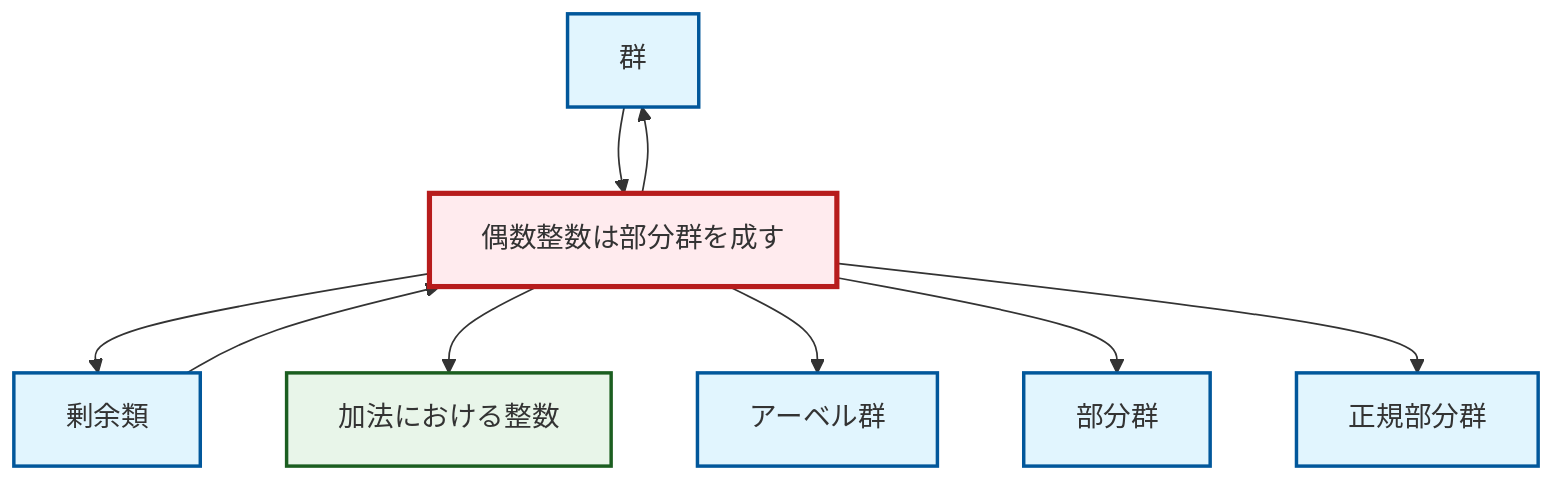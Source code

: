 graph TD
    classDef definition fill:#e1f5fe,stroke:#01579b,stroke-width:2px
    classDef theorem fill:#f3e5f5,stroke:#4a148c,stroke-width:2px
    classDef axiom fill:#fff3e0,stroke:#e65100,stroke-width:2px
    classDef example fill:#e8f5e9,stroke:#1b5e20,stroke-width:2px
    classDef current fill:#ffebee,stroke:#b71c1c,stroke-width:3px
    def-normal-subgroup["正規部分群"]:::definition
    def-group["群"]:::definition
    ex-even-integers-subgroup["偶数整数は部分群を成す"]:::example
    def-subgroup["部分群"]:::definition
    def-abelian-group["アーベル群"]:::definition
    def-coset["剰余類"]:::definition
    ex-integers-addition["加法における整数"]:::example
    def-group --> ex-even-integers-subgroup
    ex-even-integers-subgroup --> def-group
    ex-even-integers-subgroup --> def-coset
    ex-even-integers-subgroup --> ex-integers-addition
    def-coset --> ex-even-integers-subgroup
    ex-even-integers-subgroup --> def-abelian-group
    ex-even-integers-subgroup --> def-subgroup
    ex-even-integers-subgroup --> def-normal-subgroup
    class ex-even-integers-subgroup current